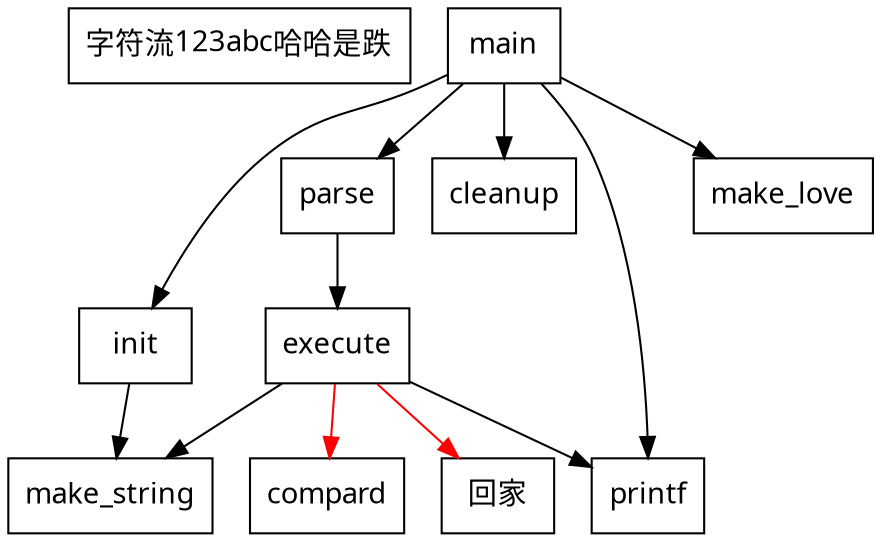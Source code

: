 /*
中文支持.
通过字体设置,
然后保存为 utf8 编码的文件.
就能够支持了.
*/

digraph G{
        edge [fontname="Microsoft YaHei"];
        node [shape=box, fontname="Microsoft YaHei" size="20,20"];
        character_stream [label="字符流123abc哈哈是跌"];
        main->parse->execute;
        main->init;
        main->cleanup;
        execute->make_string;
        execute->printf;
        init->make_string;
        main->printf;
        main->make_love;
        edge[color=red];
        execute->compard;
        execute->回家; 
}

/*
中文支持.
通过字体设置,
然后保存为 utf8 编码的文件.
就能够支持了.
*/
